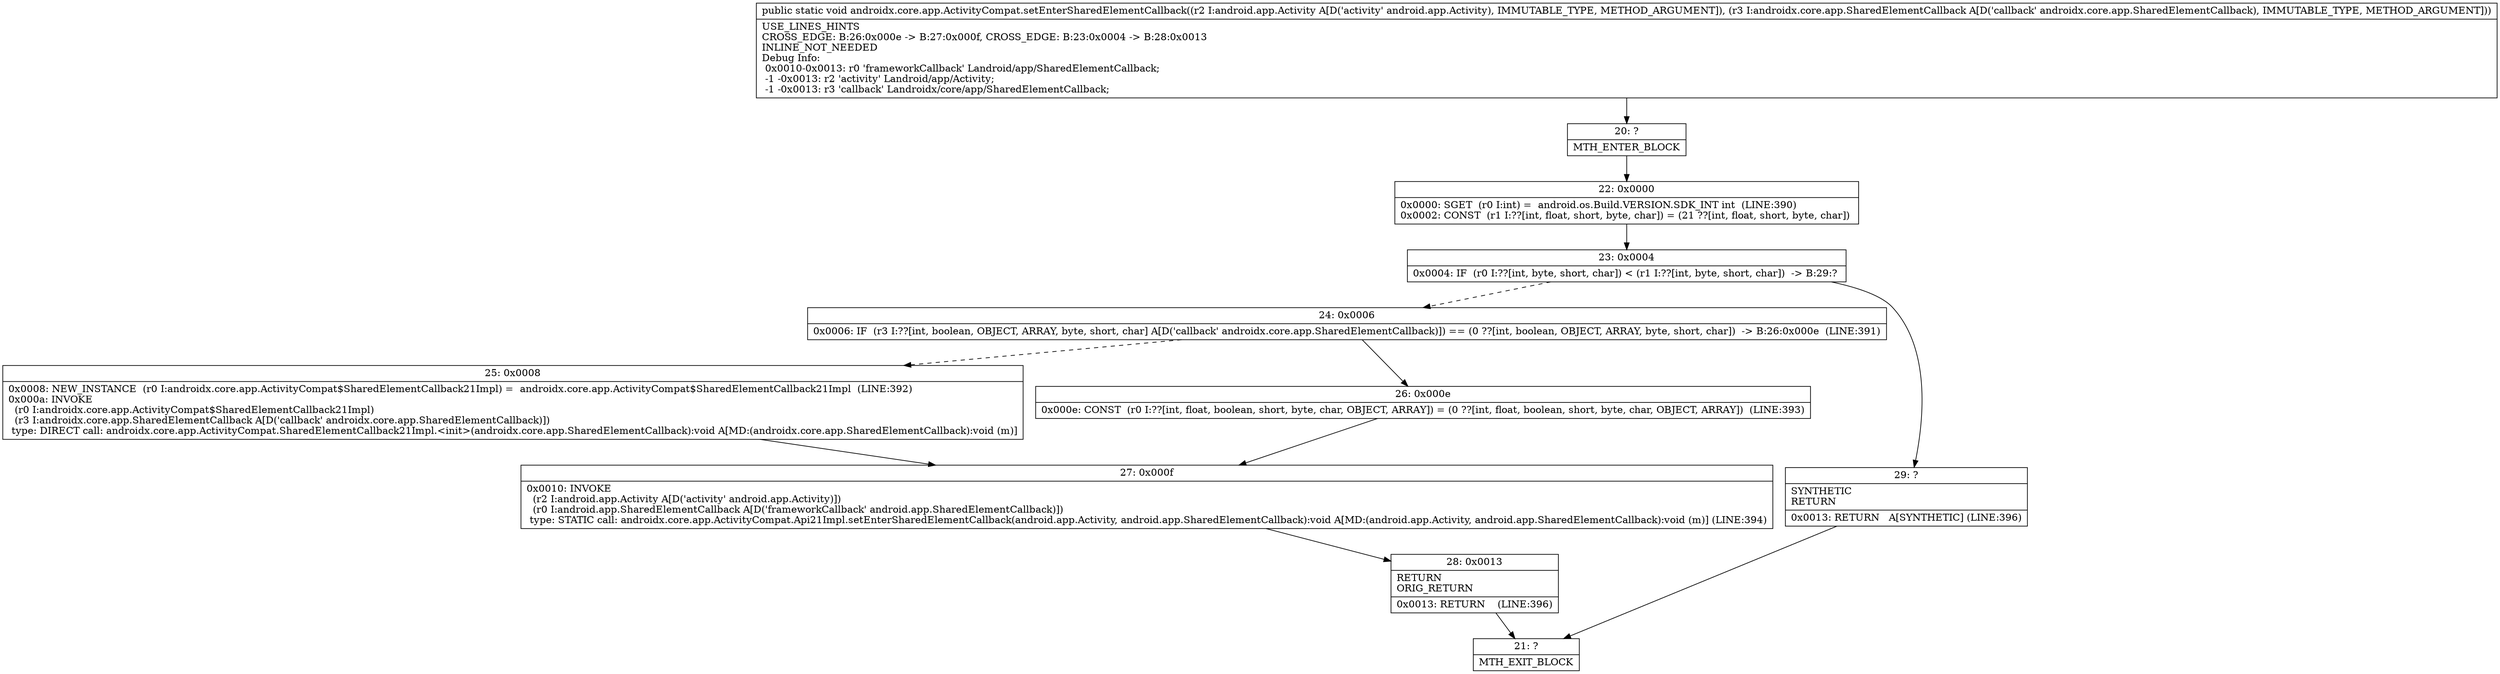 digraph "CFG forandroidx.core.app.ActivityCompat.setEnterSharedElementCallback(Landroid\/app\/Activity;Landroidx\/core\/app\/SharedElementCallback;)V" {
Node_20 [shape=record,label="{20\:\ ?|MTH_ENTER_BLOCK\l}"];
Node_22 [shape=record,label="{22\:\ 0x0000|0x0000: SGET  (r0 I:int) =  android.os.Build.VERSION.SDK_INT int  (LINE:390)\l0x0002: CONST  (r1 I:??[int, float, short, byte, char]) = (21 ??[int, float, short, byte, char]) \l}"];
Node_23 [shape=record,label="{23\:\ 0x0004|0x0004: IF  (r0 I:??[int, byte, short, char]) \< (r1 I:??[int, byte, short, char])  \-\> B:29:? \l}"];
Node_24 [shape=record,label="{24\:\ 0x0006|0x0006: IF  (r3 I:??[int, boolean, OBJECT, ARRAY, byte, short, char] A[D('callback' androidx.core.app.SharedElementCallback)]) == (0 ??[int, boolean, OBJECT, ARRAY, byte, short, char])  \-\> B:26:0x000e  (LINE:391)\l}"];
Node_25 [shape=record,label="{25\:\ 0x0008|0x0008: NEW_INSTANCE  (r0 I:androidx.core.app.ActivityCompat$SharedElementCallback21Impl) =  androidx.core.app.ActivityCompat$SharedElementCallback21Impl  (LINE:392)\l0x000a: INVOKE  \l  (r0 I:androidx.core.app.ActivityCompat$SharedElementCallback21Impl)\l  (r3 I:androidx.core.app.SharedElementCallback A[D('callback' androidx.core.app.SharedElementCallback)])\l type: DIRECT call: androidx.core.app.ActivityCompat.SharedElementCallback21Impl.\<init\>(androidx.core.app.SharedElementCallback):void A[MD:(androidx.core.app.SharedElementCallback):void (m)]\l}"];
Node_27 [shape=record,label="{27\:\ 0x000f|0x0010: INVOKE  \l  (r2 I:android.app.Activity A[D('activity' android.app.Activity)])\l  (r0 I:android.app.SharedElementCallback A[D('frameworkCallback' android.app.SharedElementCallback)])\l type: STATIC call: androidx.core.app.ActivityCompat.Api21Impl.setEnterSharedElementCallback(android.app.Activity, android.app.SharedElementCallback):void A[MD:(android.app.Activity, android.app.SharedElementCallback):void (m)] (LINE:394)\l}"];
Node_28 [shape=record,label="{28\:\ 0x0013|RETURN\lORIG_RETURN\l|0x0013: RETURN    (LINE:396)\l}"];
Node_21 [shape=record,label="{21\:\ ?|MTH_EXIT_BLOCK\l}"];
Node_26 [shape=record,label="{26\:\ 0x000e|0x000e: CONST  (r0 I:??[int, float, boolean, short, byte, char, OBJECT, ARRAY]) = (0 ??[int, float, boolean, short, byte, char, OBJECT, ARRAY])  (LINE:393)\l}"];
Node_29 [shape=record,label="{29\:\ ?|SYNTHETIC\lRETURN\l|0x0013: RETURN   A[SYNTHETIC] (LINE:396)\l}"];
MethodNode[shape=record,label="{public static void androidx.core.app.ActivityCompat.setEnterSharedElementCallback((r2 I:android.app.Activity A[D('activity' android.app.Activity), IMMUTABLE_TYPE, METHOD_ARGUMENT]), (r3 I:androidx.core.app.SharedElementCallback A[D('callback' androidx.core.app.SharedElementCallback), IMMUTABLE_TYPE, METHOD_ARGUMENT]))  | USE_LINES_HINTS\lCROSS_EDGE: B:26:0x000e \-\> B:27:0x000f, CROSS_EDGE: B:23:0x0004 \-\> B:28:0x0013\lINLINE_NOT_NEEDED\lDebug Info:\l  0x0010\-0x0013: r0 'frameworkCallback' Landroid\/app\/SharedElementCallback;\l  \-1 \-0x0013: r2 'activity' Landroid\/app\/Activity;\l  \-1 \-0x0013: r3 'callback' Landroidx\/core\/app\/SharedElementCallback;\l}"];
MethodNode -> Node_20;Node_20 -> Node_22;
Node_22 -> Node_23;
Node_23 -> Node_24[style=dashed];
Node_23 -> Node_29;
Node_24 -> Node_25[style=dashed];
Node_24 -> Node_26;
Node_25 -> Node_27;
Node_27 -> Node_28;
Node_28 -> Node_21;
Node_26 -> Node_27;
Node_29 -> Node_21;
}

